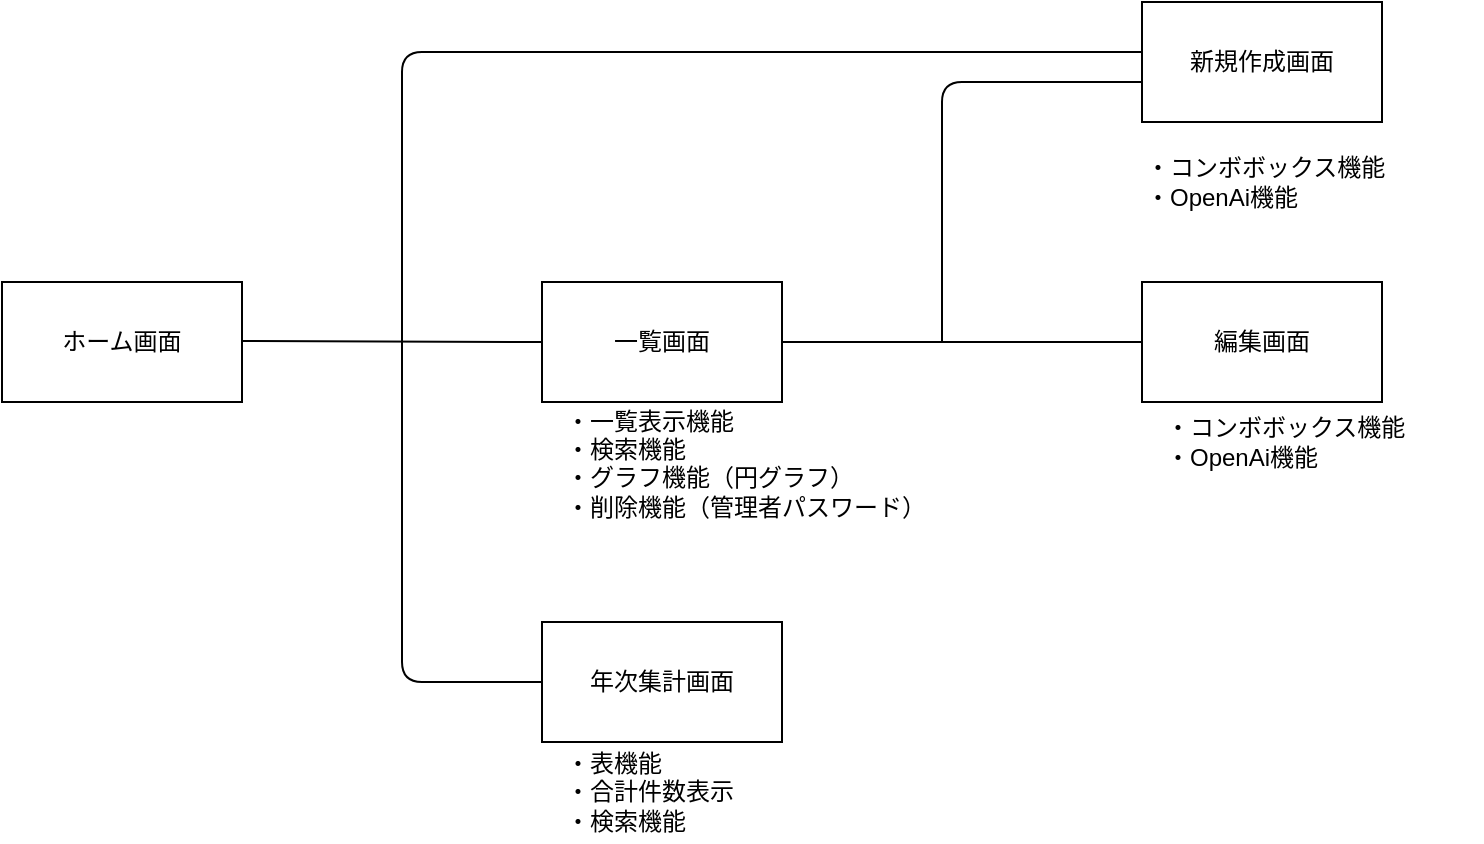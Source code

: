 <mxfile>
    <diagram id="5_0XX3SAF521I4XbNxz_" name="Page-1">
        <mxGraphModel dx="832" dy="571" grid="1" gridSize="10" guides="1" tooltips="1" connect="1" arrows="1" fold="1" page="1" pageScale="1" pageWidth="827" pageHeight="1169" math="0" shadow="0">
            <root>
                <mxCell id="0"/>
                <mxCell id="1" parent="0"/>
                <mxCell id="2" value="一覧画面" style="rounded=0;whiteSpace=wrap;html=1;" parent="1" vertex="1">
                    <mxGeometry x="330" y="170" width="120" height="60" as="geometry"/>
                </mxCell>
                <mxCell id="3" value="新規作成画面" style="rounded=0;whiteSpace=wrap;html=1;" parent="1" vertex="1">
                    <mxGeometry x="630" y="30" width="120" height="60" as="geometry"/>
                </mxCell>
                <mxCell id="4" value="編集画面" style="rounded=0;whiteSpace=wrap;html=1;" parent="1" vertex="1">
                    <mxGeometry x="630" y="170" width="120" height="60" as="geometry"/>
                </mxCell>
                <mxCell id="5" value="" style="endArrow=none;html=1;exitX=1;exitY=0.5;exitDx=0;exitDy=0;entryX=0;entryY=0.5;entryDx=0;entryDy=0;" parent="1" source="2" edge="1">
                    <mxGeometry width="50" height="50" relative="1" as="geometry">
                        <mxPoint x="520" y="320" as="sourcePoint"/>
                        <mxPoint x="630" y="200" as="targetPoint"/>
                    </mxGeometry>
                </mxCell>
                <UserObject label="・一覧表示機能&lt;br&gt;・検索機能&lt;br&gt;・グラフ機能（円グラフ）&lt;br&gt;・削除機能（管理者パスワード）" placeholders="1" id="14">
                    <mxCell style="text;html=1;strokeColor=none;fillColor=none;align=left;verticalAlign=middle;whiteSpace=wrap;overflow=hidden;" parent="1" vertex="1">
                        <mxGeometry x="340" y="230" width="190" height="60" as="geometry"/>
                    </mxCell>
                </UserObject>
                <UserObject label="・コンボボックス機能&lt;br&gt;・OpenAi機能" placeholders="1" id="17">
                    <mxCell style="text;html=1;strokeColor=none;fillColor=none;align=left;verticalAlign=middle;whiteSpace=wrap;overflow=hidden;" parent="1" vertex="1">
                        <mxGeometry x="640" y="230" width="160" height="40" as="geometry"/>
                    </mxCell>
                </UserObject>
                <UserObject label="・コンボボックス機能&lt;br&gt;・OpenAi機能" placeholders="1" id="22">
                    <mxCell style="text;html=1;strokeColor=none;fillColor=none;align=left;verticalAlign=middle;whiteSpace=wrap;overflow=hidden;" parent="1" vertex="1">
                        <mxGeometry x="630" y="100" width="160" height="40" as="geometry"/>
                    </mxCell>
                </UserObject>
                <mxCell id="24" value="" style="endArrow=none;html=1;" parent="1" edge="1">
                    <mxGeometry width="50" height="50" relative="1" as="geometry">
                        <mxPoint x="530" y="200" as="sourcePoint"/>
                        <mxPoint x="630" y="70" as="targetPoint"/>
                        <Array as="points">
                            <mxPoint x="530" y="70"/>
                        </Array>
                    </mxGeometry>
                </mxCell>
                <mxCell id="26" value="年次集計画面" style="rounded=0;whiteSpace=wrap;html=1;" parent="1" vertex="1">
                    <mxGeometry x="330" y="340" width="120" height="60" as="geometry"/>
                </mxCell>
                <mxCell id="27" value="ホーム画面" style="rounded=0;whiteSpace=wrap;html=1;" parent="1" vertex="1">
                    <mxGeometry x="60" y="170" width="120" height="60" as="geometry"/>
                </mxCell>
                <UserObject label="・表機能&lt;br&gt;・合計件数表示&lt;br&gt;・検索機能" placeholders="1" id="28">
                    <mxCell style="text;html=1;strokeColor=none;fillColor=none;align=left;verticalAlign=middle;whiteSpace=wrap;overflow=hidden;" parent="1" vertex="1">
                        <mxGeometry x="340" y="400" width="190" height="50" as="geometry"/>
                    </mxCell>
                </UserObject>
                <mxCell id="29" value="" style="endArrow=none;html=1;rounded=0;entryX=0;entryY=0.5;entryDx=0;entryDy=0;" parent="1" target="2" edge="1">
                    <mxGeometry relative="1" as="geometry">
                        <mxPoint x="180" y="199.5" as="sourcePoint"/>
                        <mxPoint x="270" y="200" as="targetPoint"/>
                    </mxGeometry>
                </mxCell>
                <mxCell id="30" value="" style="endArrow=none;html=1;" parent="1" edge="1">
                    <mxGeometry width="50" height="50" relative="1" as="geometry">
                        <mxPoint x="260" y="200" as="sourcePoint"/>
                        <mxPoint x="630" y="55" as="targetPoint"/>
                        <Array as="points">
                            <mxPoint x="260" y="55"/>
                        </Array>
                    </mxGeometry>
                </mxCell>
                <mxCell id="32" value="" style="endArrow=none;html=1;exitX=0;exitY=0.5;exitDx=0;exitDy=0;" parent="1" source="26" edge="1">
                    <mxGeometry width="50" height="50" relative="1" as="geometry">
                        <mxPoint x="380" y="300" as="sourcePoint"/>
                        <mxPoint x="260" y="200" as="targetPoint"/>
                        <Array as="points">
                            <mxPoint x="260" y="370"/>
                        </Array>
                    </mxGeometry>
                </mxCell>
            </root>
        </mxGraphModel>
    </diagram>
</mxfile>